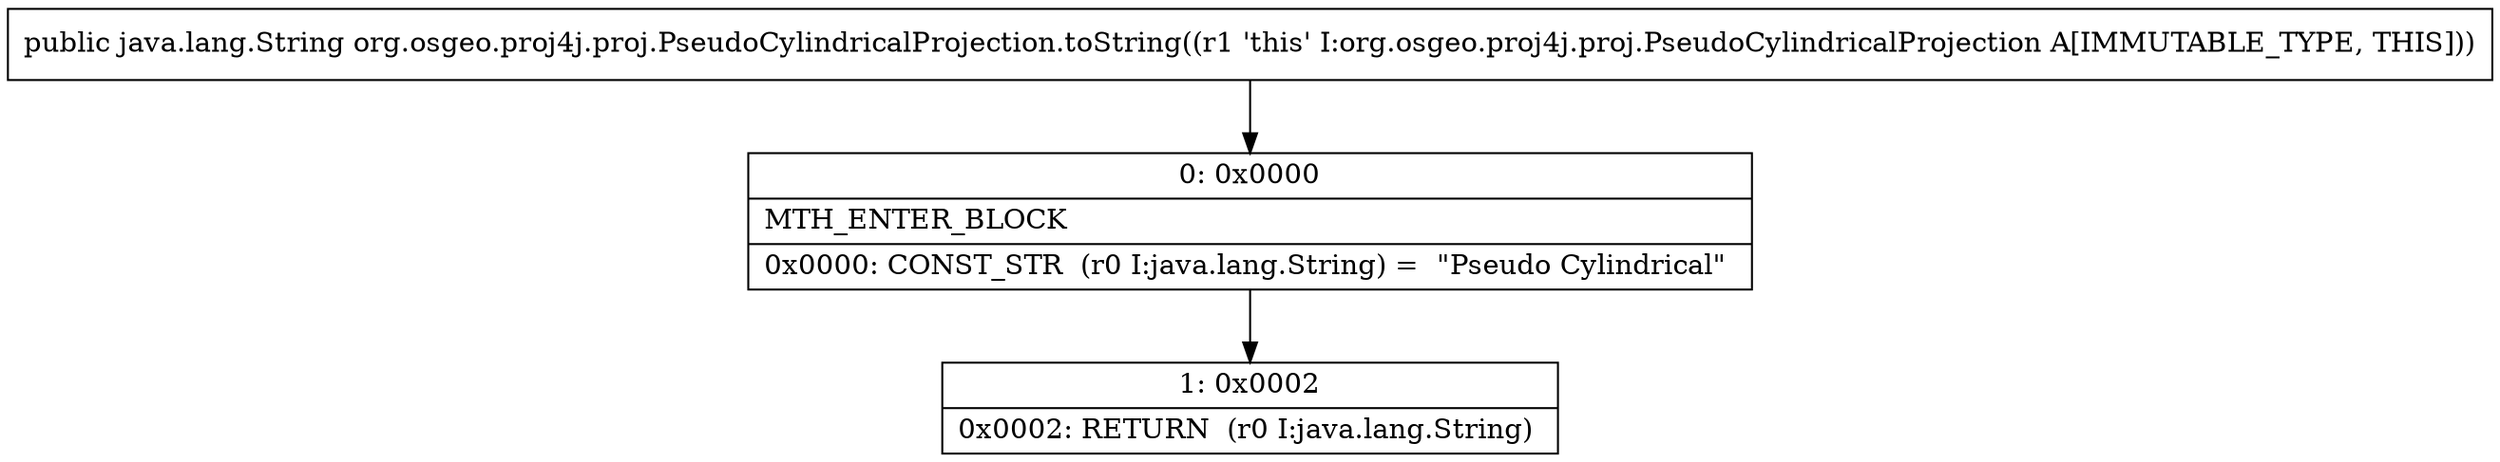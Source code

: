 digraph "CFG fororg.osgeo.proj4j.proj.PseudoCylindricalProjection.toString()Ljava\/lang\/String;" {
Node_0 [shape=record,label="{0\:\ 0x0000|MTH_ENTER_BLOCK\l|0x0000: CONST_STR  (r0 I:java.lang.String) =  \"Pseudo Cylindrical\" \l}"];
Node_1 [shape=record,label="{1\:\ 0x0002|0x0002: RETURN  (r0 I:java.lang.String) \l}"];
MethodNode[shape=record,label="{public java.lang.String org.osgeo.proj4j.proj.PseudoCylindricalProjection.toString((r1 'this' I:org.osgeo.proj4j.proj.PseudoCylindricalProjection A[IMMUTABLE_TYPE, THIS])) }"];
MethodNode -> Node_0;
Node_0 -> Node_1;
}

